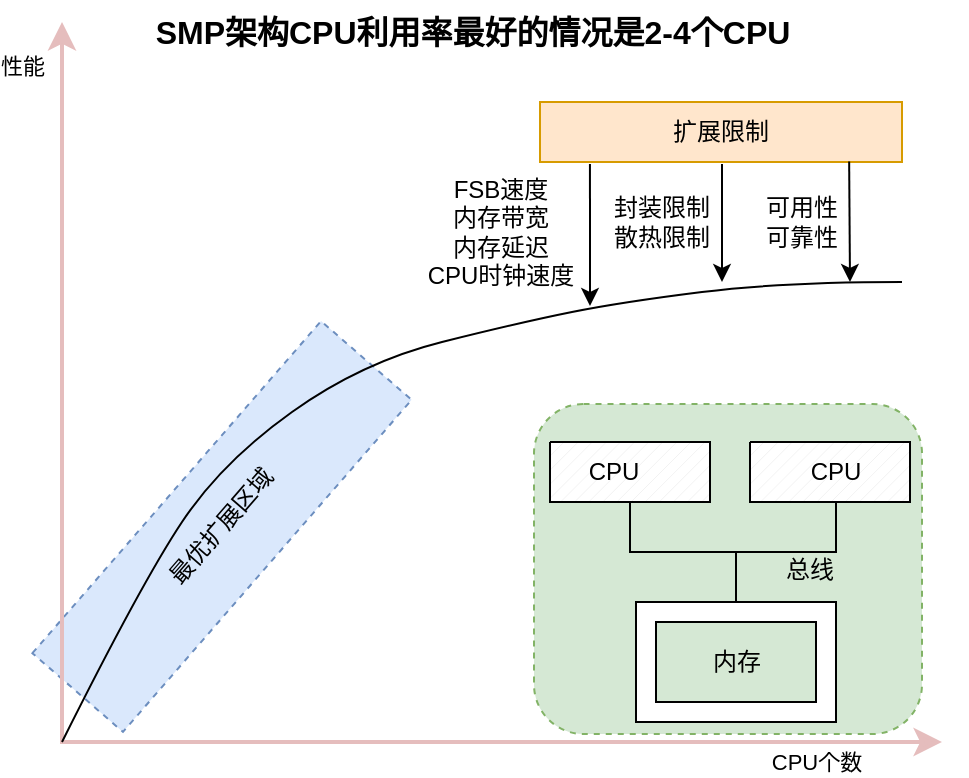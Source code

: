 <mxfile version="21.6.2" type="github">
  <diagram name="第 1 页" id="Hf1FFASpsajpuEWMgHlz">
    <mxGraphModel dx="1050" dy="549" grid="1" gridSize="10" guides="1" tooltips="1" connect="1" arrows="1" fold="1" page="1" pageScale="1" pageWidth="827" pageHeight="1169" math="0" shadow="0">
      <root>
        <mxCell id="0" />
        <mxCell id="1" parent="0" />
        <mxCell id="EInefzTThO9CFCGSPX6l-32" value="" style="rounded=1;whiteSpace=wrap;html=1;fillColor=#d5e8d4;strokeColor=#82b366;movable=1;resizable=1;rotatable=1;deletable=1;editable=1;locked=0;connectable=1;dashed=1;" vertex="1" parent="1">
          <mxGeometry x="426" y="251" width="194" height="165" as="geometry" />
        </mxCell>
        <mxCell id="EInefzTThO9CFCGSPX6l-8" value="最优扩展区域" style="rounded=0;whiteSpace=wrap;html=1;rotation=-49;dashed=1;fillColor=#dae8fc;strokeColor=#6c8ebf;" vertex="1" parent="1">
          <mxGeometry x="160" y="282.26" width="220" height="60" as="geometry" />
        </mxCell>
        <mxCell id="EInefzTThO9CFCGSPX6l-1" value="" style="edgeStyle=segmentEdgeStyle;endArrow=classic;html=1;curved=0;rounded=0;endSize=8;startSize=8;endFill=1;startArrow=classic;startFill=1;strokeColor=#e5bdbd;strokeWidth=2;" edge="1" parent="1">
          <mxGeometry width="50" height="50" relative="1" as="geometry">
            <mxPoint x="630" y="420" as="sourcePoint" />
            <mxPoint x="190" y="60" as="targetPoint" />
            <Array as="points">
              <mxPoint x="630" y="420" />
              <mxPoint x="190" y="420" />
            </Array>
          </mxGeometry>
        </mxCell>
        <mxCell id="EInefzTThO9CFCGSPX6l-2" value="性能" style="edgeLabel;html=1;align=center;verticalAlign=middle;resizable=0;points=[];" vertex="1" connectable="0" parent="EInefzTThO9CFCGSPX6l-1">
          <mxGeometry x="0.961" y="2" relative="1" as="geometry">
            <mxPoint x="-18" y="6" as="offset" />
          </mxGeometry>
        </mxCell>
        <mxCell id="EInefzTThO9CFCGSPX6l-3" value="CPU个数" style="edgeLabel;html=1;align=center;verticalAlign=middle;resizable=0;points=[];" vertex="1" connectable="0" parent="EInefzTThO9CFCGSPX6l-1">
          <mxGeometry x="-0.828" y="4" relative="1" as="geometry">
            <mxPoint x="6" y="6" as="offset" />
          </mxGeometry>
        </mxCell>
        <mxCell id="EInefzTThO9CFCGSPX6l-4" value="&lt;b&gt;&lt;font style=&quot;font-size: 16px;&quot;&gt;SMP架构CPU利用率最好的情况是2-4个CPU&lt;/font&gt;&lt;/b&gt;" style="text;html=1;strokeColor=none;fillColor=none;align=center;verticalAlign=middle;whiteSpace=wrap;rounded=0;" vertex="1" parent="1">
          <mxGeometry x="230" y="50" width="331" height="30" as="geometry" />
        </mxCell>
        <mxCell id="EInefzTThO9CFCGSPX6l-6" value="" style="curved=1;endArrow=none;html=1;rounded=0;endFill=0;" edge="1" parent="1">
          <mxGeometry width="50" height="50" relative="1" as="geometry">
            <mxPoint x="190" y="420" as="sourcePoint" />
            <mxPoint x="610" y="190" as="targetPoint" />
            <Array as="points">
              <mxPoint x="230" y="340" />
              <mxPoint x="270" y="280" />
              <mxPoint x="340" y="230" />
              <mxPoint x="420" y="210" />
              <mxPoint x="470" y="200" />
              <mxPoint x="550" y="190" />
            </Array>
          </mxGeometry>
        </mxCell>
        <mxCell id="EInefzTThO9CFCGSPX6l-7" value="扩展限制" style="rounded=0;whiteSpace=wrap;html=1;fillColor=#ffe6cc;strokeColor=#d79b00;" vertex="1" parent="1">
          <mxGeometry x="429" y="100" width="181" height="30" as="geometry" />
        </mxCell>
        <mxCell id="EInefzTThO9CFCGSPX6l-10" value="FSB速度&lt;br&gt;内存带宽&lt;br&gt;内存延迟&lt;br&gt;CPU时钟速度" style="text;html=1;strokeColor=none;fillColor=none;align=center;verticalAlign=middle;whiteSpace=wrap;rounded=0;" vertex="1" parent="1">
          <mxGeometry x="340" y="150" width="139" height="30" as="geometry" />
        </mxCell>
        <mxCell id="EInefzTThO9CFCGSPX6l-13" value="" style="endArrow=none;html=1;rounded=0;entryX=0.138;entryY=0.967;entryDx=0;entryDy=0;entryPerimeter=0;endFill=0;startArrow=classic;startFill=1;" edge="1" parent="1">
          <mxGeometry width="50" height="50" relative="1" as="geometry">
            <mxPoint x="454" y="202" as="sourcePoint" />
            <mxPoint x="453.978" y="131.01" as="targetPoint" />
          </mxGeometry>
        </mxCell>
        <mxCell id="EInefzTThO9CFCGSPX6l-14" value="" style="endArrow=classic;html=1;rounded=0;strokeWidth=1;" edge="1" parent="1">
          <mxGeometry width="50" height="50" relative="1" as="geometry">
            <mxPoint x="520" y="131" as="sourcePoint" />
            <mxPoint x="520" y="190" as="targetPoint" />
          </mxGeometry>
        </mxCell>
        <mxCell id="EInefzTThO9CFCGSPX6l-15" value="封装限制&lt;br&gt;散热限制" style="text;html=1;strokeColor=none;fillColor=none;align=center;verticalAlign=middle;whiteSpace=wrap;rounded=0;" vertex="1" parent="1">
          <mxGeometry x="460" y="150" width="60" height="20" as="geometry" />
        </mxCell>
        <mxCell id="EInefzTThO9CFCGSPX6l-17" value="" style="endArrow=classic;html=1;rounded=0;exitX=0.854;exitY=0.993;exitDx=0;exitDy=0;exitPerimeter=0;" edge="1" parent="1" source="EInefzTThO9CFCGSPX6l-7">
          <mxGeometry width="50" height="50" relative="1" as="geometry">
            <mxPoint x="390" y="310" as="sourcePoint" />
            <mxPoint x="584" y="190" as="targetPoint" />
          </mxGeometry>
        </mxCell>
        <mxCell id="EInefzTThO9CFCGSPX6l-18" value="可用性&lt;br&gt;可靠性" style="text;html=1;strokeColor=none;fillColor=none;align=center;verticalAlign=middle;whiteSpace=wrap;rounded=0;" vertex="1" parent="1">
          <mxGeometry x="530" y="150" width="60" height="20" as="geometry" />
        </mxCell>
        <mxCell id="EInefzTThO9CFCGSPX6l-21" value="" style="verticalLabelPosition=bottom;verticalAlign=top;html=1;shape=mxgraph.basic.frame;dx=10;whiteSpace=wrap;" vertex="1" parent="1">
          <mxGeometry x="477" y="350" width="100" height="60" as="geometry" />
        </mxCell>
        <mxCell id="EInefzTThO9CFCGSPX6l-22" value="" style="verticalLabelPosition=bottom;verticalAlign=top;html=1;shape=mxgraph.basic.patternFillRect;fillStyle=diag;step=5;fillStrokeWidth=0.2;fillStrokeColor=#dddddd;" vertex="1" parent="1">
          <mxGeometry x="434" y="270" width="80" height="30" as="geometry" />
        </mxCell>
        <mxCell id="EInefzTThO9CFCGSPX6l-28" style="edgeStyle=orthogonalEdgeStyle;rounded=0;orthogonalLoop=1;jettySize=auto;html=1;exitX=0.5;exitY=1;exitDx=0;exitDy=0;exitPerimeter=0;entryX=0.5;entryY=0;entryDx=0;entryDy=0;entryPerimeter=0;endArrow=none;endFill=0;" edge="1" parent="1" source="EInefzTThO9CFCGSPX6l-23" target="EInefzTThO9CFCGSPX6l-21">
          <mxGeometry relative="1" as="geometry">
            <Array as="points">
              <mxPoint x="577" y="300" />
              <mxPoint x="577" y="325" />
              <mxPoint x="527" y="325" />
            </Array>
          </mxGeometry>
        </mxCell>
        <mxCell id="EInefzTThO9CFCGSPX6l-23" value="" style="verticalLabelPosition=bottom;verticalAlign=top;html=1;shape=mxgraph.basic.patternFillRect;fillStyle=diag;step=5;fillStrokeWidth=0.2;fillStrokeColor=#dddddd;" vertex="1" parent="1">
          <mxGeometry x="534" y="270" width="80" height="30" as="geometry" />
        </mxCell>
        <mxCell id="EInefzTThO9CFCGSPX6l-26" value="" style="endArrow=none;html=1;rounded=0;edgeStyle=orthogonalEdgeStyle;" edge="1" parent="1">
          <mxGeometry width="50" height="50" relative="1" as="geometry">
            <mxPoint x="527" y="325" as="sourcePoint" />
            <mxPoint x="474" y="300" as="targetPoint" />
            <Array as="points">
              <mxPoint x="474" y="325" />
            </Array>
          </mxGeometry>
        </mxCell>
        <mxCell id="EInefzTThO9CFCGSPX6l-29" value="CPU" style="text;html=1;strokeColor=none;fillColor=none;align=center;verticalAlign=middle;whiteSpace=wrap;rounded=0;" vertex="1" parent="1">
          <mxGeometry x="436" y="270" width="60" height="30" as="geometry" />
        </mxCell>
        <mxCell id="EInefzTThO9CFCGSPX6l-30" value="CPU" style="text;html=1;strokeColor=none;fillColor=none;align=center;verticalAlign=middle;whiteSpace=wrap;rounded=0;" vertex="1" parent="1">
          <mxGeometry x="547" y="270" width="60" height="30" as="geometry" />
        </mxCell>
        <mxCell id="EInefzTThO9CFCGSPX6l-31" value="内存" style="text;html=1;align=center;verticalAlign=middle;resizable=0;points=[];autosize=1;strokeColor=none;fillColor=none;" vertex="1" parent="1">
          <mxGeometry x="502" y="365" width="50" height="30" as="geometry" />
        </mxCell>
        <mxCell id="EInefzTThO9CFCGSPX6l-33" value="总线" style="text;html=1;strokeColor=none;fillColor=none;align=center;verticalAlign=middle;whiteSpace=wrap;rounded=0;" vertex="1" parent="1">
          <mxGeometry x="534" y="318.5" width="60" height="30" as="geometry" />
        </mxCell>
      </root>
    </mxGraphModel>
  </diagram>
</mxfile>
